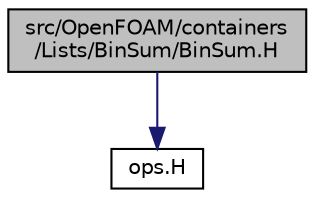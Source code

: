 digraph "src/OpenFOAM/containers/Lists/BinSum/BinSum.H"
{
  bgcolor="transparent";
  edge [fontname="Helvetica",fontsize="10",labelfontname="Helvetica",labelfontsize="10"];
  node [fontname="Helvetica",fontsize="10",shape=record];
  Node1 [label="src/OpenFOAM/containers\l/Lists/BinSum/BinSum.H",height=0.2,width=0.4,color="black", fillcolor="grey75", style="filled", fontcolor="black"];
  Node1 -> Node2 [color="midnightblue",fontsize="10",style="solid",fontname="Helvetica"];
  Node2 [label="ops.H",height=0.2,width=0.4,color="black",URL="$a09250.html",tooltip="Combination-Reduction operation for a parallel run. "];
}
